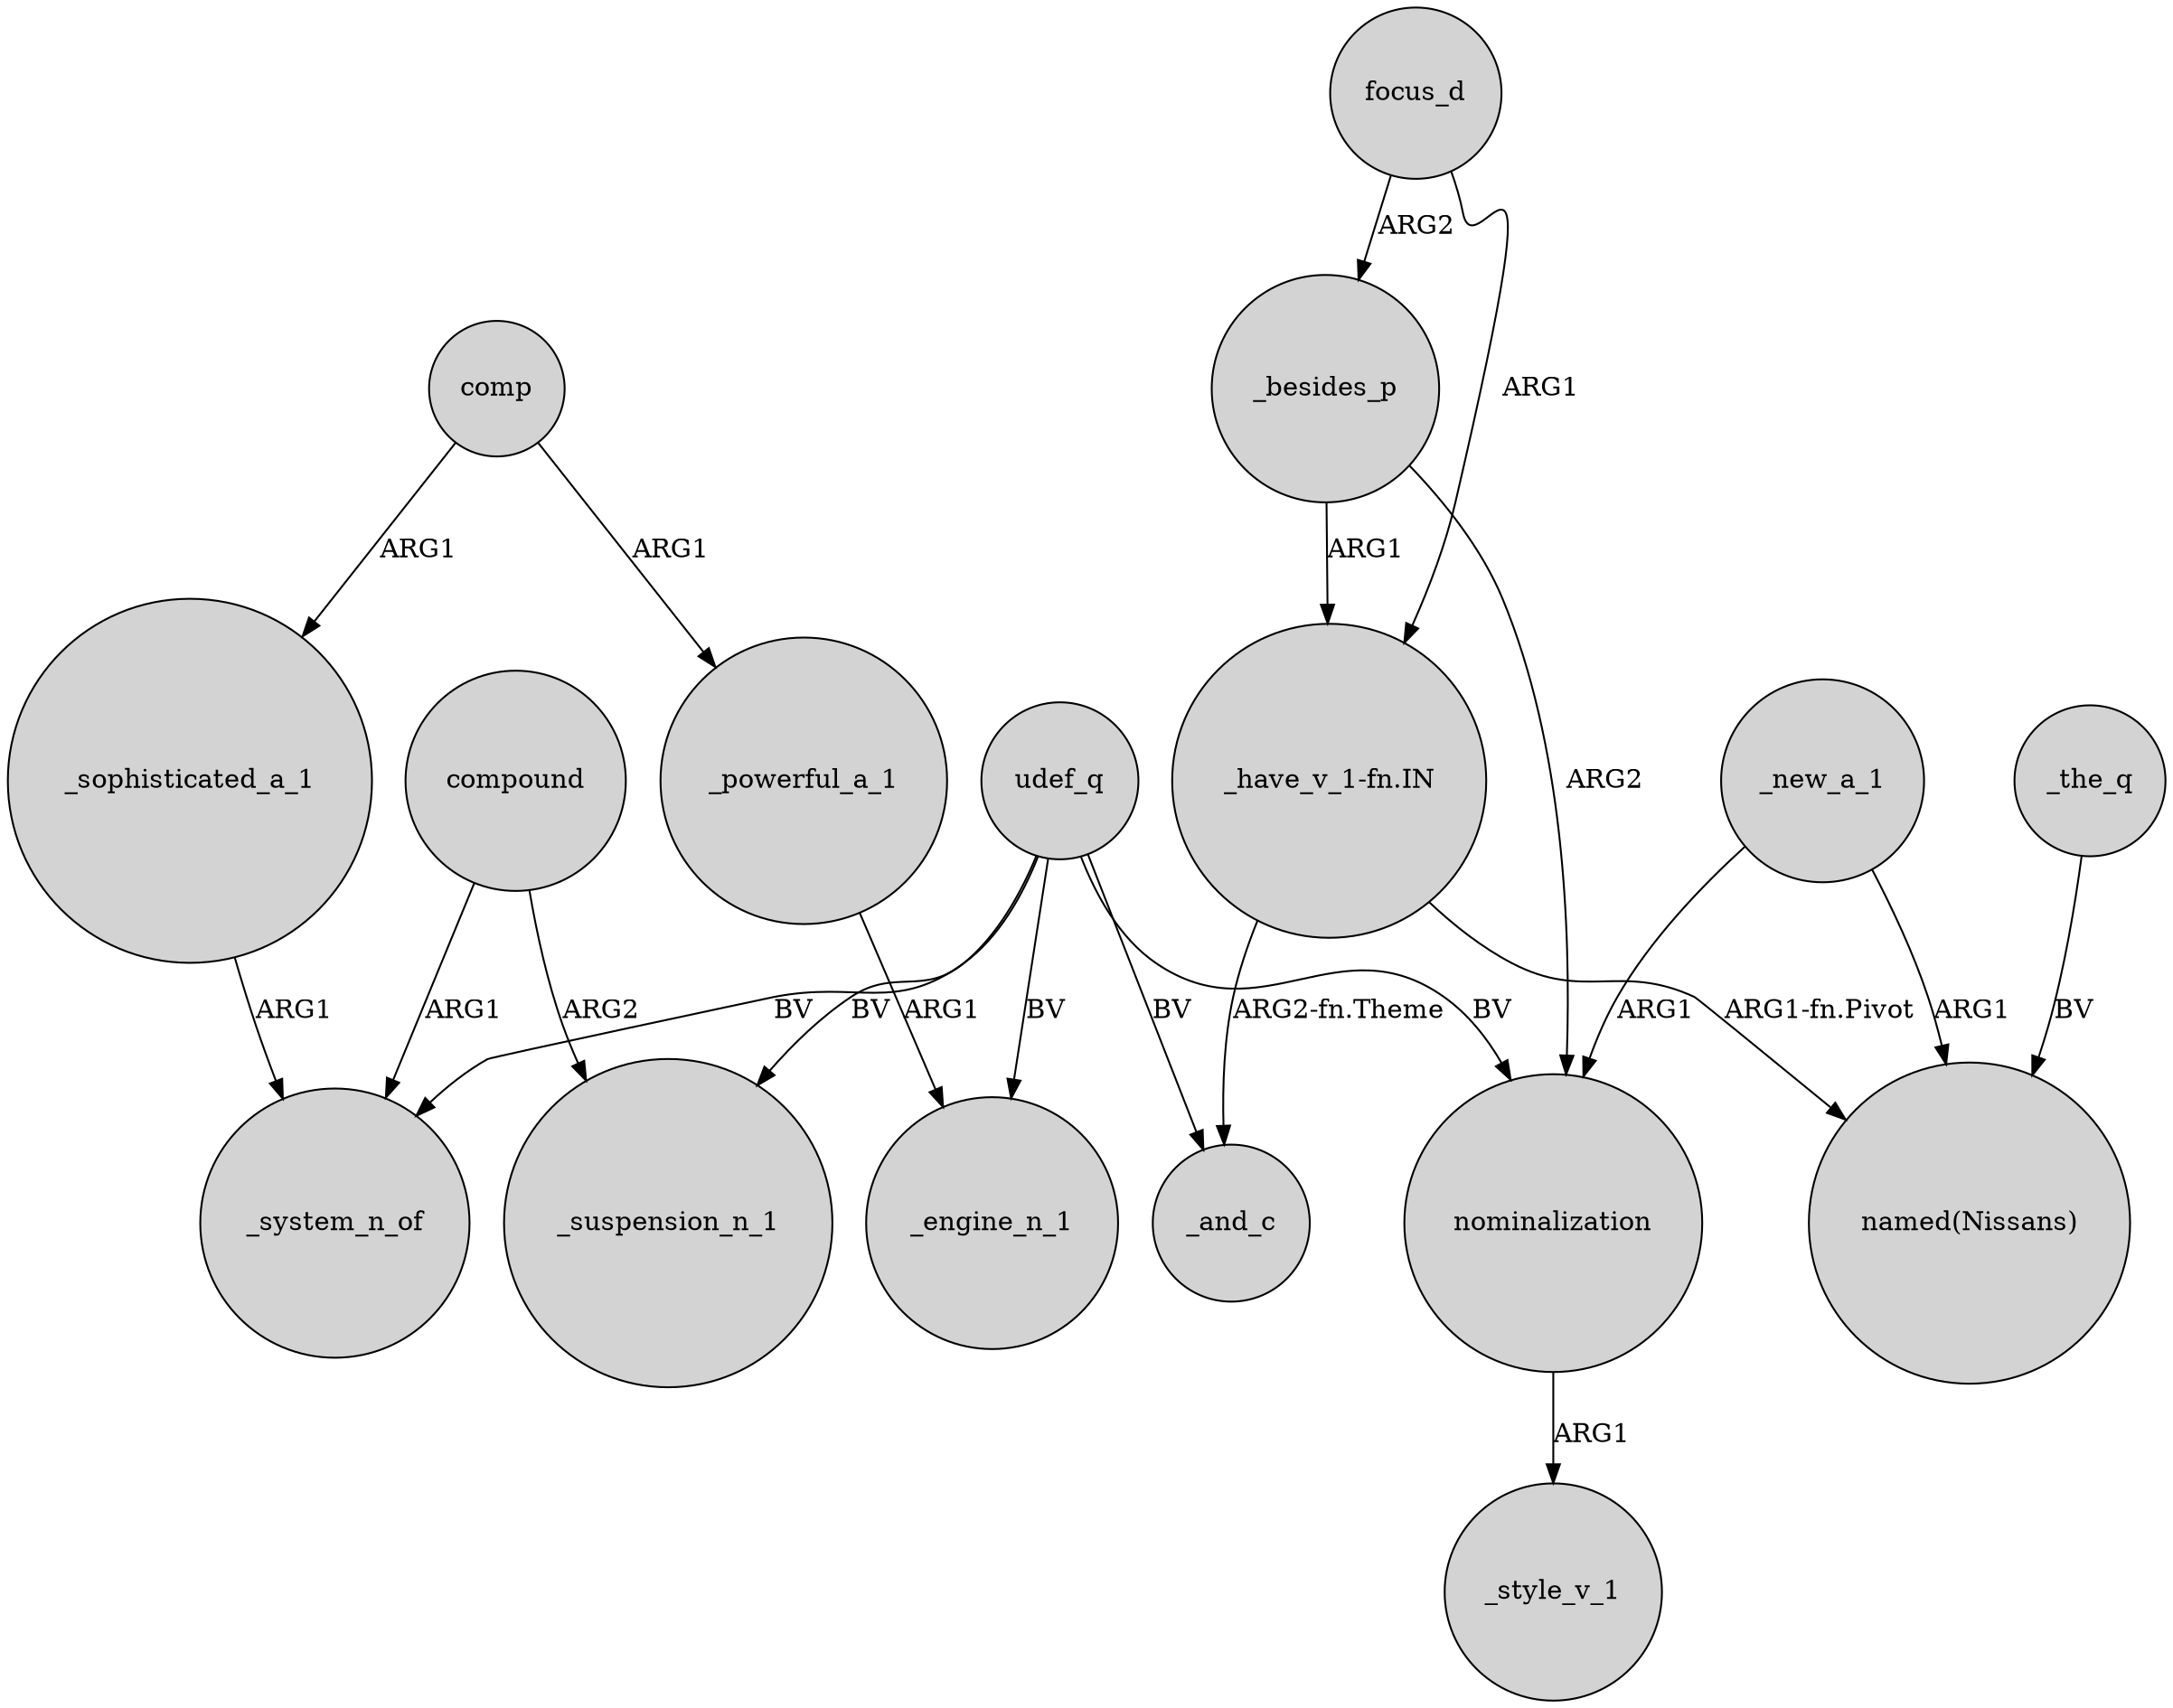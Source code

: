 digraph {
	node [shape=circle style=filled]
	focus_d -> "_have_v_1-fn.IN" [label=ARG1]
	compound -> _suspension_n_1 [label=ARG2]
	_powerful_a_1 -> _engine_n_1 [label=ARG1]
	compound -> _system_n_of [label=ARG1]
	comp -> _sophisticated_a_1 [label=ARG1]
	"_have_v_1-fn.IN" -> _and_c [label="ARG2-fn.Theme"]
	udef_q -> _system_n_of [label=BV]
	_new_a_1 -> "named(Nissans)" [label=ARG1]
	udef_q -> _suspension_n_1 [label=BV]
	_besides_p -> "_have_v_1-fn.IN" [label=ARG1]
	_new_a_1 -> nominalization [label=ARG1]
	"_have_v_1-fn.IN" -> "named(Nissans)" [label="ARG1-fn.Pivot"]
	udef_q -> nominalization [label=BV]
	_besides_p -> nominalization [label=ARG2]
	comp -> _powerful_a_1 [label=ARG1]
	udef_q -> _engine_n_1 [label=BV]
	focus_d -> _besides_p [label=ARG2]
	udef_q -> _and_c [label=BV]
	_the_q -> "named(Nissans)" [label=BV]
	_sophisticated_a_1 -> _system_n_of [label=ARG1]
	nominalization -> _style_v_1 [label=ARG1]
}
